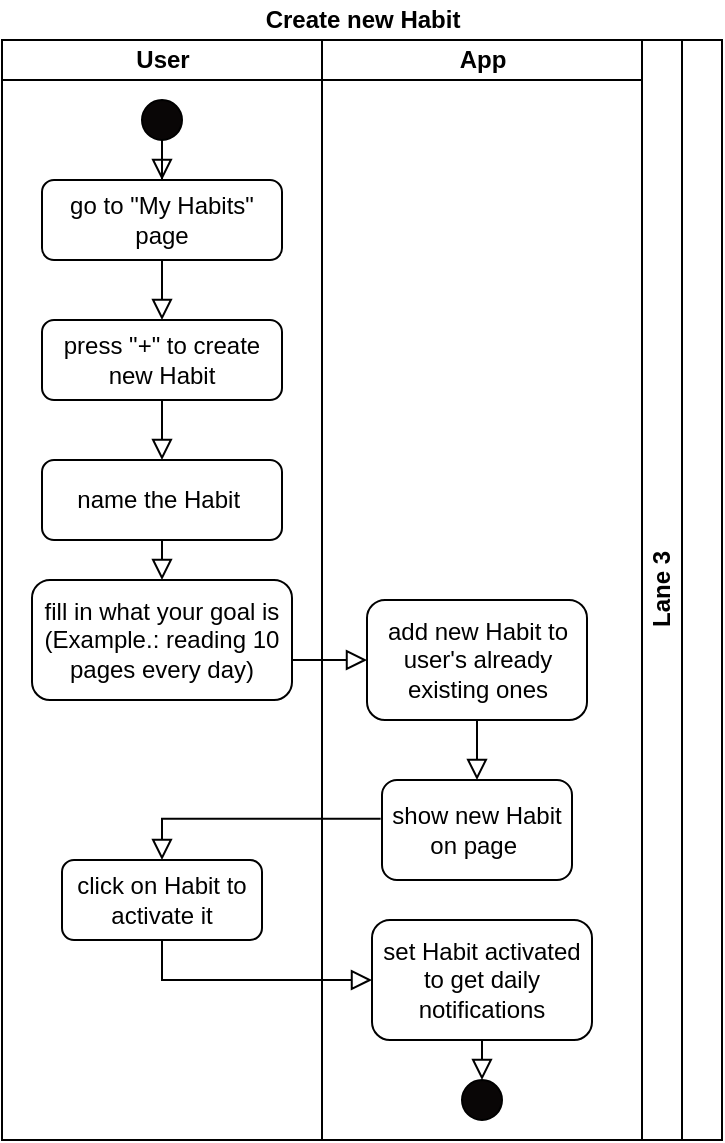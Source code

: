 <mxfile version="20.8.5" type="device"><diagram id="C5RBs43oDa-KdzZeNtuy" name="Page-1"><mxGraphModel dx="1103" dy="1775" grid="1" gridSize="10" guides="1" tooltips="1" connect="1" arrows="1" fold="1" page="1" pageScale="1" pageWidth="827" pageHeight="1169" math="0" shadow="0"><root><mxCell id="WIyWlLk6GJQsqaUBKTNV-0"/><mxCell id="WIyWlLk6GJQsqaUBKTNV-1" parent="WIyWlLk6GJQsqaUBKTNV-0"/><mxCell id="eWCTwI7xTOV50FD-XFEh-8" value="Create new Habit" style="swimlane;childLayout=stackLayout;resizeParent=1;resizeParentMax=0;startSize=20;html=1;fillColor=none;strokeColor=none;" vertex="1" parent="WIyWlLk6GJQsqaUBKTNV-1"><mxGeometry x="350.0" y="-80" width="360" height="570" as="geometry"/></mxCell><mxCell id="eWCTwI7xTOV50FD-XFEh-9" value="User" style="swimlane;startSize=20;html=1;fillColor=none;" vertex="1" parent="eWCTwI7xTOV50FD-XFEh-8"><mxGeometry y="20" width="160" height="550" as="geometry"/></mxCell><mxCell id="WIyWlLk6GJQsqaUBKTNV-2" value="" style="rounded=0;html=1;jettySize=auto;orthogonalLoop=1;fontSize=11;endArrow=block;endFill=0;endSize=8;strokeWidth=1;shadow=0;labelBackgroundColor=none;edgeStyle=orthogonalEdgeStyle;entryX=0.5;entryY=0;entryDx=0;entryDy=0;" parent="eWCTwI7xTOV50FD-XFEh-9" source="WIyWlLk6GJQsqaUBKTNV-3" target="WIyWlLk6GJQsqaUBKTNV-7" edge="1"><mxGeometry relative="1" as="geometry"><mxPoint x="80.0" y="190" as="targetPoint"/></mxGeometry></mxCell><mxCell id="WIyWlLk6GJQsqaUBKTNV-3" value="go to &quot;My Habits&quot; page" style="rounded=1;whiteSpace=wrap;html=1;fontSize=12;glass=0;strokeWidth=1;shadow=0;" parent="eWCTwI7xTOV50FD-XFEh-9" vertex="1"><mxGeometry x="20.0" y="70" width="120" height="40" as="geometry"/></mxCell><mxCell id="WIyWlLk6GJQsqaUBKTNV-7" value="press &quot;+&quot; to create new Habit" style="rounded=1;whiteSpace=wrap;html=1;fontSize=12;glass=0;strokeWidth=1;shadow=0;" parent="eWCTwI7xTOV50FD-XFEh-9" vertex="1"><mxGeometry x="20.0" y="140" width="120" height="40" as="geometry"/></mxCell><mxCell id="WIyWlLk6GJQsqaUBKTNV-12" value="name the Habit&amp;nbsp;" style="rounded=1;whiteSpace=wrap;html=1;fontSize=12;glass=0;strokeWidth=1;shadow=0;" parent="eWCTwI7xTOV50FD-XFEh-9" vertex="1"><mxGeometry x="20" y="210" width="120" height="40" as="geometry"/></mxCell><mxCell id="eWCTwI7xTOV50FD-XFEh-1" value="" style="rounded=0;html=1;jettySize=auto;orthogonalLoop=1;fontSize=11;endArrow=block;endFill=0;endSize=8;strokeWidth=1;shadow=0;labelBackgroundColor=none;edgeStyle=orthogonalEdgeStyle;entryX=0.5;entryY=0;entryDx=0;entryDy=0;startArrow=none;" edge="1" parent="eWCTwI7xTOV50FD-XFEh-9" source="eWCTwI7xTOV50FD-XFEh-0" target="WIyWlLk6GJQsqaUBKTNV-3"><mxGeometry relative="1" as="geometry"><mxPoint x="79.5" y="50" as="sourcePoint"/><mxPoint x="79.5" y="100" as="targetPoint"/><Array as="points"/></mxGeometry></mxCell><mxCell id="eWCTwI7xTOV50FD-XFEh-4" value="" style="rounded=0;html=1;jettySize=auto;orthogonalLoop=1;fontSize=11;endArrow=block;endFill=0;endSize=8;strokeWidth=1;shadow=0;labelBackgroundColor=none;edgeStyle=orthogonalEdgeStyle;" edge="1" parent="eWCTwI7xTOV50FD-XFEh-9" source="WIyWlLk6GJQsqaUBKTNV-7" target="WIyWlLk6GJQsqaUBKTNV-12"><mxGeometry relative="1" as="geometry"><mxPoint x="80.0" y="230" as="sourcePoint"/><mxPoint x="79.76" y="280" as="targetPoint"/></mxGeometry></mxCell><mxCell id="eWCTwI7xTOV50FD-XFEh-5" value="" style="rounded=0;html=1;jettySize=auto;orthogonalLoop=1;fontSize=11;endArrow=block;endFill=0;endSize=8;strokeWidth=1;shadow=0;labelBackgroundColor=none;edgeStyle=orthogonalEdgeStyle;entryX=0.5;entryY=0;entryDx=0;entryDy=0;exitX=0.5;exitY=1;exitDx=0;exitDy=0;" edge="1" parent="eWCTwI7xTOV50FD-XFEh-9" source="WIyWlLk6GJQsqaUBKTNV-12" target="eWCTwI7xTOV50FD-XFEh-6"><mxGeometry relative="1" as="geometry"><mxPoint x="79.66" y="320" as="sourcePoint"/><mxPoint x="79.66" y="370" as="targetPoint"/><Array as="points"/></mxGeometry></mxCell><mxCell id="eWCTwI7xTOV50FD-XFEh-6" value="fill in what your goal is (Example.: reading 10 pages every day)" style="rounded=1;whiteSpace=wrap;html=1;fontSize=12;glass=0;strokeWidth=1;shadow=0;" vertex="1" parent="eWCTwI7xTOV50FD-XFEh-9"><mxGeometry x="15.0" y="270" width="130" height="60" as="geometry"/></mxCell><mxCell id="eWCTwI7xTOV50FD-XFEh-27" value="click on Habit to activate it" style="rounded=1;whiteSpace=wrap;html=1;fontSize=12;glass=0;strokeWidth=1;shadow=0;" vertex="1" parent="eWCTwI7xTOV50FD-XFEh-9"><mxGeometry x="30" y="410" width="100" height="40" as="geometry"/></mxCell><mxCell id="eWCTwI7xTOV50FD-XFEh-0" value="" style="ellipse;whiteSpace=wrap;html=1;aspect=fixed;fillColor=#090606;" vertex="1" parent="eWCTwI7xTOV50FD-XFEh-9"><mxGeometry x="70.0" y="30" width="20" height="20" as="geometry"/></mxCell><mxCell id="eWCTwI7xTOV50FD-XFEh-10" value="App" style="swimlane;startSize=20;html=1;fillColor=none;gradientColor=default;" vertex="1" parent="eWCTwI7xTOV50FD-XFEh-8"><mxGeometry x="160" y="20" width="160" height="550" as="geometry"/></mxCell><mxCell id="eWCTwI7xTOV50FD-XFEh-25" value="add new Habit to user's already existing ones" style="rounded=1;whiteSpace=wrap;html=1;fontSize=12;glass=0;strokeWidth=1;shadow=0;" vertex="1" parent="eWCTwI7xTOV50FD-XFEh-10"><mxGeometry x="22.5" y="280" width="110" height="60" as="geometry"/></mxCell><mxCell id="eWCTwI7xTOV50FD-XFEh-26" value="show new Habit on page&amp;nbsp;" style="rounded=1;whiteSpace=wrap;html=1;fontSize=12;glass=0;strokeWidth=1;shadow=0;" vertex="1" parent="eWCTwI7xTOV50FD-XFEh-10"><mxGeometry x="30" y="370" width="95" height="50" as="geometry"/></mxCell><mxCell id="eWCTwI7xTOV50FD-XFEh-28" value="set Habit activated to get daily notifications" style="rounded=1;whiteSpace=wrap;html=1;fontSize=12;glass=0;strokeWidth=1;shadow=0;" vertex="1" parent="eWCTwI7xTOV50FD-XFEh-10"><mxGeometry x="25" y="440" width="110" height="60" as="geometry"/></mxCell><mxCell id="eWCTwI7xTOV50FD-XFEh-29" value="" style="ellipse;whiteSpace=wrap;html=1;aspect=fixed;fillColor=#090606;" vertex="1" parent="eWCTwI7xTOV50FD-XFEh-10"><mxGeometry x="70.0" y="520" width="20" height="20" as="geometry"/></mxCell><mxCell id="eWCTwI7xTOV50FD-XFEh-30" value="" style="rounded=0;html=1;jettySize=auto;orthogonalLoop=1;fontSize=11;endArrow=block;endFill=0;endSize=8;strokeWidth=1;shadow=0;labelBackgroundColor=none;edgeStyle=orthogonalEdgeStyle;exitX=0.5;exitY=1;exitDx=0;exitDy=0;entryX=0.5;entryY=0;entryDx=0;entryDy=0;" edge="1" parent="eWCTwI7xTOV50FD-XFEh-10" source="eWCTwI7xTOV50FD-XFEh-25" target="eWCTwI7xTOV50FD-XFEh-26"><mxGeometry relative="1" as="geometry"><mxPoint x="-5.0" y="390.0" as="sourcePoint"/><mxPoint x="40.0" y="390.0" as="targetPoint"/><Array as="points"/></mxGeometry></mxCell><mxCell id="eWCTwI7xTOV50FD-XFEh-33" value="" style="rounded=0;html=1;jettySize=auto;orthogonalLoop=1;fontSize=11;endArrow=block;endFill=0;endSize=8;strokeWidth=1;shadow=0;labelBackgroundColor=none;edgeStyle=orthogonalEdgeStyle;exitX=0.5;exitY=1;exitDx=0;exitDy=0;entryX=0.5;entryY=0;entryDx=0;entryDy=0;" edge="1" parent="eWCTwI7xTOV50FD-XFEh-10" source="eWCTwI7xTOV50FD-XFEh-28" target="eWCTwI7xTOV50FD-XFEh-29"><mxGeometry relative="1" as="geometry"><mxPoint x="25.0" y="420.0" as="sourcePoint"/><mxPoint x="70.0" y="420.0" as="targetPoint"/><Array as="points"/></mxGeometry></mxCell><mxCell id="eWCTwI7xTOV50FD-XFEh-11" value="Lane 3" style="swimlane;startSize=20;html=1;fillColor=none;" vertex="1" collapsed="1" parent="eWCTwI7xTOV50FD-XFEh-8"><mxGeometry x="320" y="20" width="40" height="550" as="geometry"><mxRectangle x="240" y="20" width="120" height="460" as="alternateBounds"/></mxGeometry></mxCell><mxCell id="eWCTwI7xTOV50FD-XFEh-31" value="" style="rounded=0;html=1;jettySize=auto;orthogonalLoop=1;fontSize=11;endArrow=block;endFill=0;endSize=8;strokeWidth=1;shadow=0;labelBackgroundColor=none;edgeStyle=orthogonalEdgeStyle;exitX=-0.007;exitY=0.388;exitDx=0;exitDy=0;entryX=0.5;entryY=0;entryDx=0;entryDy=0;exitPerimeter=0;" edge="1" parent="eWCTwI7xTOV50FD-XFEh-8" source="eWCTwI7xTOV50FD-XFEh-26" target="eWCTwI7xTOV50FD-XFEh-27"><mxGeometry relative="1" as="geometry"><mxPoint x="165.0" y="420.0" as="sourcePoint"/><mxPoint x="210.0" y="420.0" as="targetPoint"/><Array as="points"><mxPoint x="80" y="409"/></Array></mxGeometry></mxCell><mxCell id="eWCTwI7xTOV50FD-XFEh-32" value="" style="rounded=0;html=1;jettySize=auto;orthogonalLoop=1;fontSize=11;endArrow=block;endFill=0;endSize=8;strokeWidth=1;shadow=0;labelBackgroundColor=none;edgeStyle=orthogonalEdgeStyle;exitX=0.5;exitY=1;exitDx=0;exitDy=0;entryX=0;entryY=0.5;entryDx=0;entryDy=0;" edge="1" parent="eWCTwI7xTOV50FD-XFEh-8" source="eWCTwI7xTOV50FD-XFEh-27" target="eWCTwI7xTOV50FD-XFEh-28"><mxGeometry relative="1" as="geometry"><mxPoint x="175.0" y="430.0" as="sourcePoint"/><mxPoint x="220.0" y="430.0" as="targetPoint"/><Array as="points"><mxPoint x="80" y="490"/></Array></mxGeometry></mxCell><mxCell id="eWCTwI7xTOV50FD-XFEh-24" value="" style="rounded=0;html=1;jettySize=auto;orthogonalLoop=1;fontSize=11;endArrow=block;endFill=0;endSize=8;strokeWidth=1;shadow=0;labelBackgroundColor=none;edgeStyle=orthogonalEdgeStyle;exitX=1;exitY=0.5;exitDx=0;exitDy=0;entryX=0;entryY=0.5;entryDx=0;entryDy=0;" edge="1" parent="eWCTwI7xTOV50FD-XFEh-8" source="eWCTwI7xTOV50FD-XFEh-6" target="eWCTwI7xTOV50FD-XFEh-25"><mxGeometry relative="1" as="geometry"><mxPoint x="230.0" y="360.0" as="sourcePoint"/><mxPoint x="190.0" y="400" as="targetPoint"/><Array as="points"><mxPoint x="145" y="330"/></Array></mxGeometry></mxCell></root></mxGraphModel></diagram></mxfile>